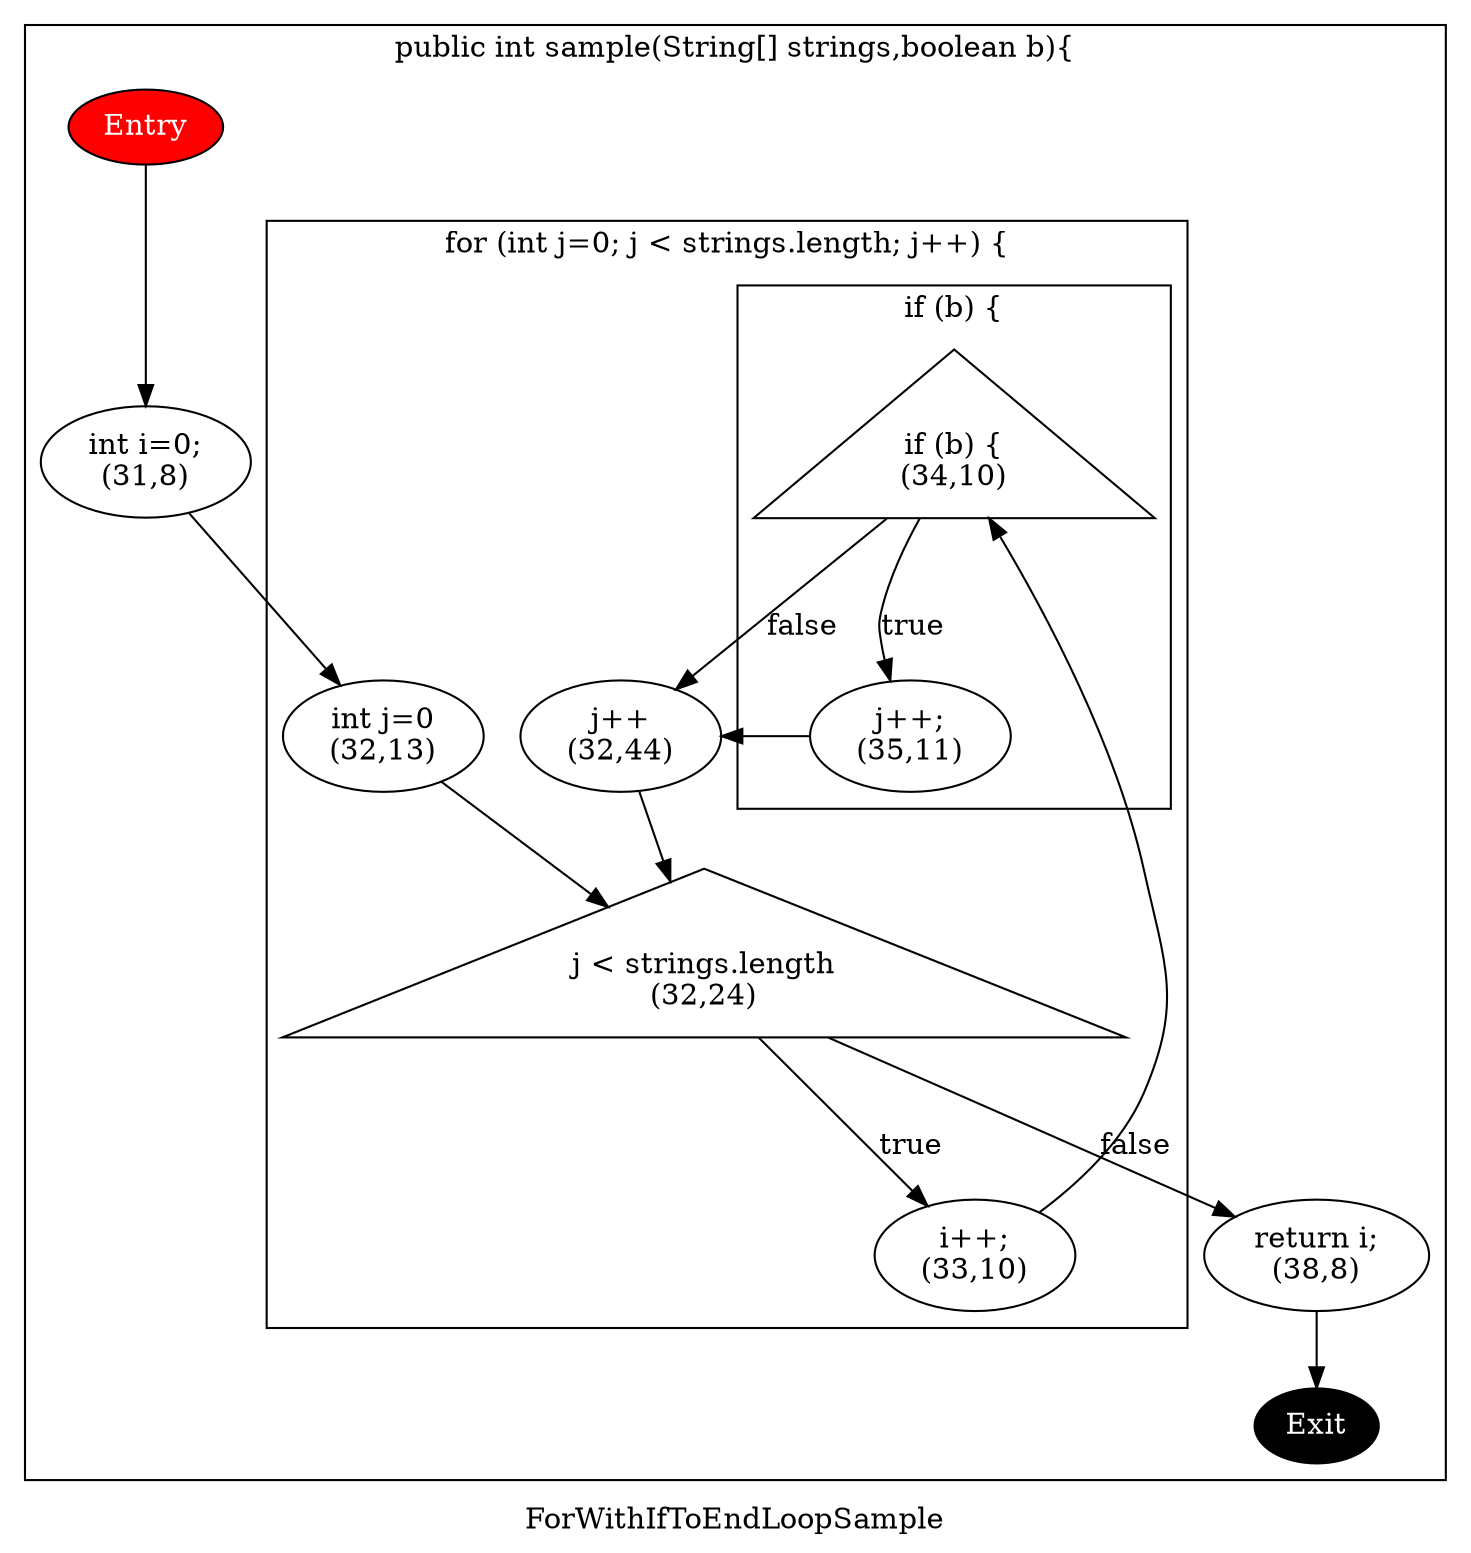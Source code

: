 digraph ForWithIfToEndLoopSample {
label="ForWithIfToEndLoopSample";

Entry -> _31_8
_31_8 -> _32_13
_32_13 -> _32_24
_32_24 -> _33_10 [label="true"];
_32_24 -> _38_8 [label="false"];
_32_44 -> _32_24
_33_10 -> _34_10
_34_10 -> _32_44 [label="false"];
_34_10 -> _35_11 [label="true"];
_35_11 -> _32_44
_38_8 -> Exit

subgraph cluster_1164_public_int_sample_String___strings_boolean_b__ {
label="public int sample(String[] strings,boolean b){";
Entry [style="filled" fillcolor="red"   fontcolor="white"];
_31_8 [label="int i=0;\n(31,8)"];
_38_8 [label="return i;\n(38,8)"];
Exit  [style="filled" fillcolor="black" fontcolor="white"];

subgraph cluster_1228_for__int_j_0__j___strings_length__j_____ {
label="for (int j=0; j < strings.length; j++) {";
_32_13 [label="int j=0\n(32,13)"];
_32_24 [label="j < strings.length\n(32,24)",shape="triangle"];
_32_44 [label="j++\n(32,44)"];
_33_10 [label="i++;\n(33,10)"];

subgraph cluster_1282_if__b___ {
label="if (b) {";
_34_10 [label="if (b) {\n(34,10)",shape="triangle"];
_35_11 [label="j++;\n(35,11)"];
}
}
}
}


